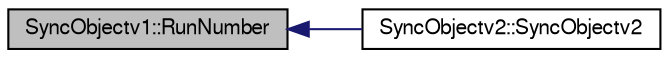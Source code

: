 digraph "SyncObjectv1::RunNumber"
{
  bgcolor="transparent";
  edge [fontname="FreeSans",fontsize="10",labelfontname="FreeSans",labelfontsize="10"];
  node [fontname="FreeSans",fontsize="10",shape=record];
  rankdir="LR";
  Node1 [label="SyncObjectv1::RunNumber",height=0.2,width=0.4,color="black", fillcolor="grey75", style="filled" fontcolor="black"];
  Node1 -> Node2 [dir="back",color="midnightblue",fontsize="10",style="solid",fontname="FreeSans"];
  Node2 [label="SyncObjectv2::SyncObjectv2",height=0.2,width=0.4,color="black",URL="$df/da3/classSyncObjectv2.html#afea1066fd155ae592e1515c8c49fb2cc"];
}
